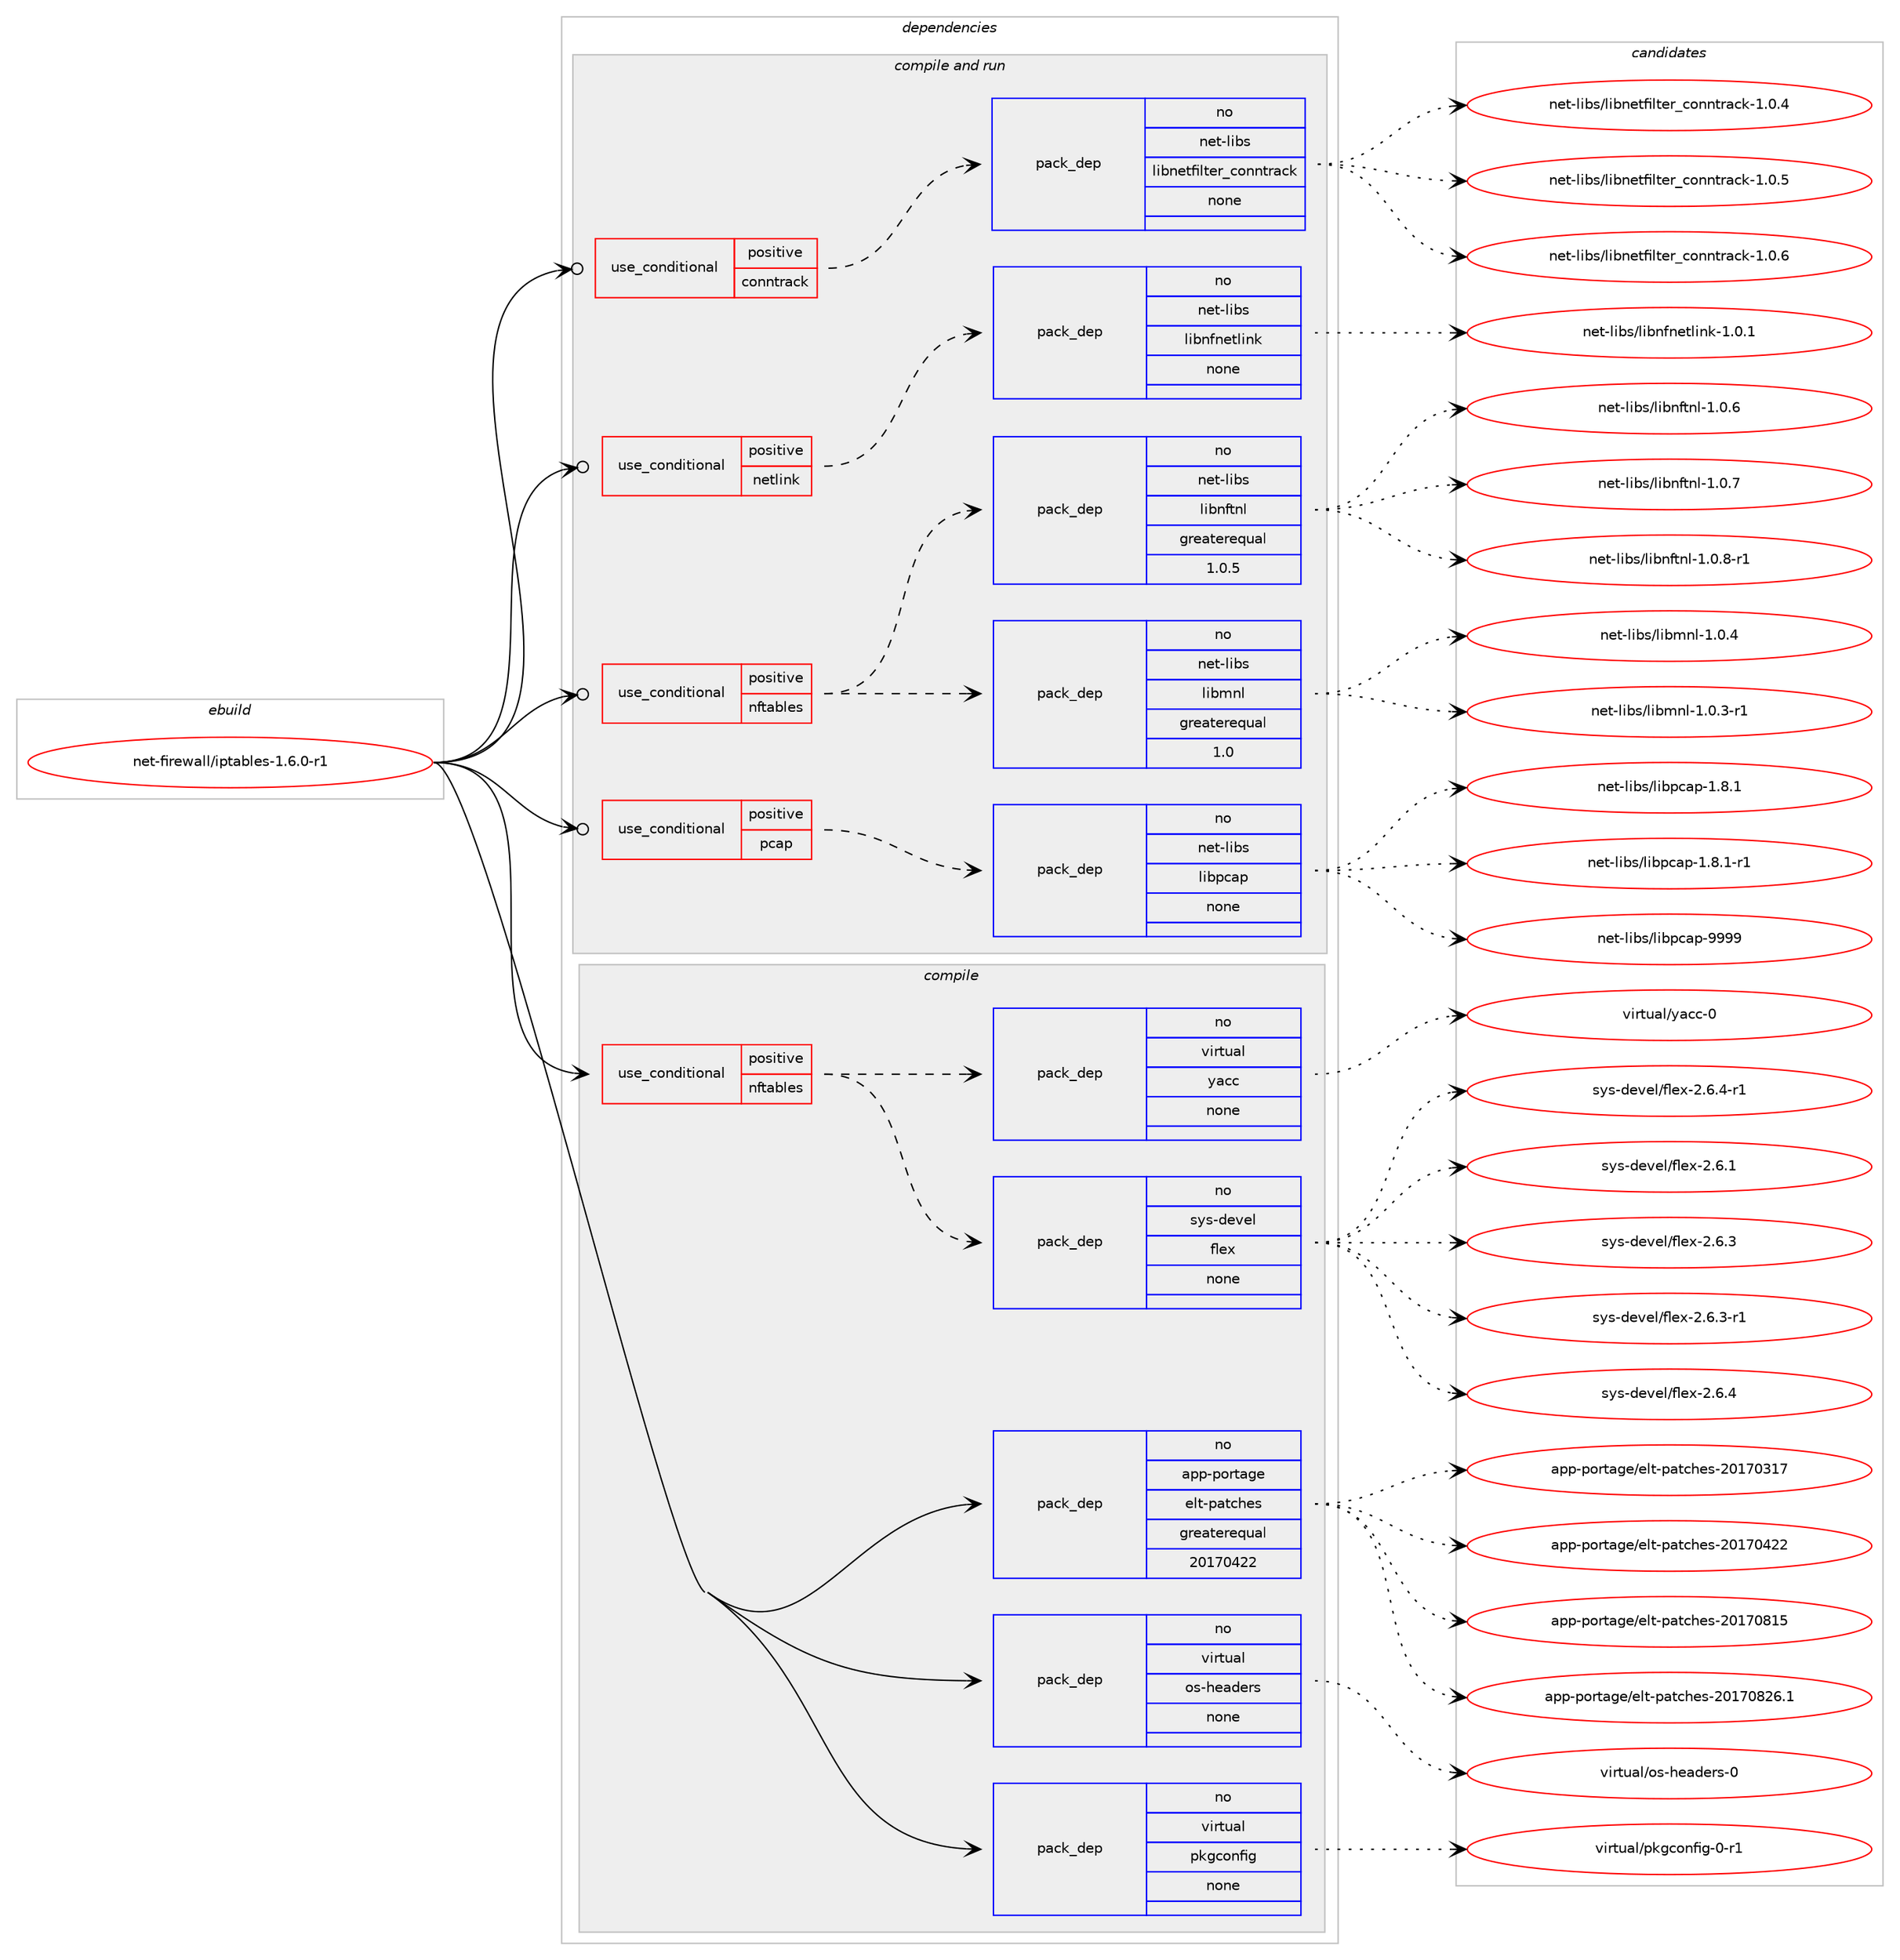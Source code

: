 digraph prolog {

# *************
# Graph options
# *************

newrank=true;
concentrate=true;
compound=true;
graph [rankdir=LR,fontname=Helvetica,fontsize=10,ranksep=1.5];#, ranksep=2.5, nodesep=0.2];
edge  [arrowhead=vee];
node  [fontname=Helvetica,fontsize=10];

# **********
# The ebuild
# **********

subgraph cluster_leftcol {
color=gray;
rank=same;
label=<<i>ebuild</i>>;
id [label="net-firewall/iptables-1.6.0-r1", color=red, width=4, href="../net-firewall/iptables-1.6.0-r1.svg"];
}

# ****************
# The dependencies
# ****************

subgraph cluster_midcol {
color=gray;
label=<<i>dependencies</i>>;
subgraph cluster_compile {
fillcolor="#eeeeee";
style=filled;
label=<<i>compile</i>>;
subgraph cond101177 {
dependency408884 [label=<<TABLE BORDER="0" CELLBORDER="1" CELLSPACING="0" CELLPADDING="4"><TR><TD ROWSPAN="3" CELLPADDING="10">use_conditional</TD></TR><TR><TD>positive</TD></TR><TR><TD>nftables</TD></TR></TABLE>>, shape=none, color=red];
subgraph pack300950 {
dependency408885 [label=<<TABLE BORDER="0" CELLBORDER="1" CELLSPACING="0" CELLPADDING="4" WIDTH="220"><TR><TD ROWSPAN="6" CELLPADDING="30">pack_dep</TD></TR><TR><TD WIDTH="110">no</TD></TR><TR><TD>sys-devel</TD></TR><TR><TD>flex</TD></TR><TR><TD>none</TD></TR><TR><TD></TD></TR></TABLE>>, shape=none, color=blue];
}
dependency408884:e -> dependency408885:w [weight=20,style="dashed",arrowhead="vee"];
subgraph pack300951 {
dependency408886 [label=<<TABLE BORDER="0" CELLBORDER="1" CELLSPACING="0" CELLPADDING="4" WIDTH="220"><TR><TD ROWSPAN="6" CELLPADDING="30">pack_dep</TD></TR><TR><TD WIDTH="110">no</TD></TR><TR><TD>virtual</TD></TR><TR><TD>yacc</TD></TR><TR><TD>none</TD></TR><TR><TD></TD></TR></TABLE>>, shape=none, color=blue];
}
dependency408884:e -> dependency408886:w [weight=20,style="dashed",arrowhead="vee"];
}
id:e -> dependency408884:w [weight=20,style="solid",arrowhead="vee"];
subgraph pack300952 {
dependency408887 [label=<<TABLE BORDER="0" CELLBORDER="1" CELLSPACING="0" CELLPADDING="4" WIDTH="220"><TR><TD ROWSPAN="6" CELLPADDING="30">pack_dep</TD></TR><TR><TD WIDTH="110">no</TD></TR><TR><TD>app-portage</TD></TR><TR><TD>elt-patches</TD></TR><TR><TD>greaterequal</TD></TR><TR><TD>20170422</TD></TR></TABLE>>, shape=none, color=blue];
}
id:e -> dependency408887:w [weight=20,style="solid",arrowhead="vee"];
subgraph pack300953 {
dependency408888 [label=<<TABLE BORDER="0" CELLBORDER="1" CELLSPACING="0" CELLPADDING="4" WIDTH="220"><TR><TD ROWSPAN="6" CELLPADDING="30">pack_dep</TD></TR><TR><TD WIDTH="110">no</TD></TR><TR><TD>virtual</TD></TR><TR><TD>os-headers</TD></TR><TR><TD>none</TD></TR><TR><TD></TD></TR></TABLE>>, shape=none, color=blue];
}
id:e -> dependency408888:w [weight=20,style="solid",arrowhead="vee"];
subgraph pack300954 {
dependency408889 [label=<<TABLE BORDER="0" CELLBORDER="1" CELLSPACING="0" CELLPADDING="4" WIDTH="220"><TR><TD ROWSPAN="6" CELLPADDING="30">pack_dep</TD></TR><TR><TD WIDTH="110">no</TD></TR><TR><TD>virtual</TD></TR><TR><TD>pkgconfig</TD></TR><TR><TD>none</TD></TR><TR><TD></TD></TR></TABLE>>, shape=none, color=blue];
}
id:e -> dependency408889:w [weight=20,style="solid",arrowhead="vee"];
}
subgraph cluster_compileandrun {
fillcolor="#eeeeee";
style=filled;
label=<<i>compile and run</i>>;
subgraph cond101178 {
dependency408890 [label=<<TABLE BORDER="0" CELLBORDER="1" CELLSPACING="0" CELLPADDING="4"><TR><TD ROWSPAN="3" CELLPADDING="10">use_conditional</TD></TR><TR><TD>positive</TD></TR><TR><TD>conntrack</TD></TR></TABLE>>, shape=none, color=red];
subgraph pack300955 {
dependency408891 [label=<<TABLE BORDER="0" CELLBORDER="1" CELLSPACING="0" CELLPADDING="4" WIDTH="220"><TR><TD ROWSPAN="6" CELLPADDING="30">pack_dep</TD></TR><TR><TD WIDTH="110">no</TD></TR><TR><TD>net-libs</TD></TR><TR><TD>libnetfilter_conntrack</TD></TR><TR><TD>none</TD></TR><TR><TD></TD></TR></TABLE>>, shape=none, color=blue];
}
dependency408890:e -> dependency408891:w [weight=20,style="dashed",arrowhead="vee"];
}
id:e -> dependency408890:w [weight=20,style="solid",arrowhead="odotvee"];
subgraph cond101179 {
dependency408892 [label=<<TABLE BORDER="0" CELLBORDER="1" CELLSPACING="0" CELLPADDING="4"><TR><TD ROWSPAN="3" CELLPADDING="10">use_conditional</TD></TR><TR><TD>positive</TD></TR><TR><TD>netlink</TD></TR></TABLE>>, shape=none, color=red];
subgraph pack300956 {
dependency408893 [label=<<TABLE BORDER="0" CELLBORDER="1" CELLSPACING="0" CELLPADDING="4" WIDTH="220"><TR><TD ROWSPAN="6" CELLPADDING="30">pack_dep</TD></TR><TR><TD WIDTH="110">no</TD></TR><TR><TD>net-libs</TD></TR><TR><TD>libnfnetlink</TD></TR><TR><TD>none</TD></TR><TR><TD></TD></TR></TABLE>>, shape=none, color=blue];
}
dependency408892:e -> dependency408893:w [weight=20,style="dashed",arrowhead="vee"];
}
id:e -> dependency408892:w [weight=20,style="solid",arrowhead="odotvee"];
subgraph cond101180 {
dependency408894 [label=<<TABLE BORDER="0" CELLBORDER="1" CELLSPACING="0" CELLPADDING="4"><TR><TD ROWSPAN="3" CELLPADDING="10">use_conditional</TD></TR><TR><TD>positive</TD></TR><TR><TD>nftables</TD></TR></TABLE>>, shape=none, color=red];
subgraph pack300957 {
dependency408895 [label=<<TABLE BORDER="0" CELLBORDER="1" CELLSPACING="0" CELLPADDING="4" WIDTH="220"><TR><TD ROWSPAN="6" CELLPADDING="30">pack_dep</TD></TR><TR><TD WIDTH="110">no</TD></TR><TR><TD>net-libs</TD></TR><TR><TD>libmnl</TD></TR><TR><TD>greaterequal</TD></TR><TR><TD>1.0</TD></TR></TABLE>>, shape=none, color=blue];
}
dependency408894:e -> dependency408895:w [weight=20,style="dashed",arrowhead="vee"];
subgraph pack300958 {
dependency408896 [label=<<TABLE BORDER="0" CELLBORDER="1" CELLSPACING="0" CELLPADDING="4" WIDTH="220"><TR><TD ROWSPAN="6" CELLPADDING="30">pack_dep</TD></TR><TR><TD WIDTH="110">no</TD></TR><TR><TD>net-libs</TD></TR><TR><TD>libnftnl</TD></TR><TR><TD>greaterequal</TD></TR><TR><TD>1.0.5</TD></TR></TABLE>>, shape=none, color=blue];
}
dependency408894:e -> dependency408896:w [weight=20,style="dashed",arrowhead="vee"];
}
id:e -> dependency408894:w [weight=20,style="solid",arrowhead="odotvee"];
subgraph cond101181 {
dependency408897 [label=<<TABLE BORDER="0" CELLBORDER="1" CELLSPACING="0" CELLPADDING="4"><TR><TD ROWSPAN="3" CELLPADDING="10">use_conditional</TD></TR><TR><TD>positive</TD></TR><TR><TD>pcap</TD></TR></TABLE>>, shape=none, color=red];
subgraph pack300959 {
dependency408898 [label=<<TABLE BORDER="0" CELLBORDER="1" CELLSPACING="0" CELLPADDING="4" WIDTH="220"><TR><TD ROWSPAN="6" CELLPADDING="30">pack_dep</TD></TR><TR><TD WIDTH="110">no</TD></TR><TR><TD>net-libs</TD></TR><TR><TD>libpcap</TD></TR><TR><TD>none</TD></TR><TR><TD></TD></TR></TABLE>>, shape=none, color=blue];
}
dependency408897:e -> dependency408898:w [weight=20,style="dashed",arrowhead="vee"];
}
id:e -> dependency408897:w [weight=20,style="solid",arrowhead="odotvee"];
}
subgraph cluster_run {
fillcolor="#eeeeee";
style=filled;
label=<<i>run</i>>;
}
}

# **************
# The candidates
# **************

subgraph cluster_choices {
rank=same;
color=gray;
label=<<i>candidates</i>>;

subgraph choice300950 {
color=black;
nodesep=1;
choice1151211154510010111810110847102108101120455046544649 [label="sys-devel/flex-2.6.1", color=red, width=4,href="../sys-devel/flex-2.6.1.svg"];
choice1151211154510010111810110847102108101120455046544651 [label="sys-devel/flex-2.6.3", color=red, width=4,href="../sys-devel/flex-2.6.3.svg"];
choice11512111545100101118101108471021081011204550465446514511449 [label="sys-devel/flex-2.6.3-r1", color=red, width=4,href="../sys-devel/flex-2.6.3-r1.svg"];
choice1151211154510010111810110847102108101120455046544652 [label="sys-devel/flex-2.6.4", color=red, width=4,href="../sys-devel/flex-2.6.4.svg"];
choice11512111545100101118101108471021081011204550465446524511449 [label="sys-devel/flex-2.6.4-r1", color=red, width=4,href="../sys-devel/flex-2.6.4-r1.svg"];
dependency408885:e -> choice1151211154510010111810110847102108101120455046544649:w [style=dotted,weight="100"];
dependency408885:e -> choice1151211154510010111810110847102108101120455046544651:w [style=dotted,weight="100"];
dependency408885:e -> choice11512111545100101118101108471021081011204550465446514511449:w [style=dotted,weight="100"];
dependency408885:e -> choice1151211154510010111810110847102108101120455046544652:w [style=dotted,weight="100"];
dependency408885:e -> choice11512111545100101118101108471021081011204550465446524511449:w [style=dotted,weight="100"];
}
subgraph choice300951 {
color=black;
nodesep=1;
choice11810511411611797108471219799994548 [label="virtual/yacc-0", color=red, width=4,href="../virtual/yacc-0.svg"];
dependency408886:e -> choice11810511411611797108471219799994548:w [style=dotted,weight="100"];
}
subgraph choice300952 {
color=black;
nodesep=1;
choice97112112451121111141169710310147101108116451129711699104101115455048495548514955 [label="app-portage/elt-patches-20170317", color=red, width=4,href="../app-portage/elt-patches-20170317.svg"];
choice97112112451121111141169710310147101108116451129711699104101115455048495548525050 [label="app-portage/elt-patches-20170422", color=red, width=4,href="../app-portage/elt-patches-20170422.svg"];
choice97112112451121111141169710310147101108116451129711699104101115455048495548564953 [label="app-portage/elt-patches-20170815", color=red, width=4,href="../app-portage/elt-patches-20170815.svg"];
choice971121124511211111411697103101471011081164511297116991041011154550484955485650544649 [label="app-portage/elt-patches-20170826.1", color=red, width=4,href="../app-portage/elt-patches-20170826.1.svg"];
dependency408887:e -> choice97112112451121111141169710310147101108116451129711699104101115455048495548514955:w [style=dotted,weight="100"];
dependency408887:e -> choice97112112451121111141169710310147101108116451129711699104101115455048495548525050:w [style=dotted,weight="100"];
dependency408887:e -> choice97112112451121111141169710310147101108116451129711699104101115455048495548564953:w [style=dotted,weight="100"];
dependency408887:e -> choice971121124511211111411697103101471011081164511297116991041011154550484955485650544649:w [style=dotted,weight="100"];
}
subgraph choice300953 {
color=black;
nodesep=1;
choice118105114116117971084711111545104101971001011141154548 [label="virtual/os-headers-0", color=red, width=4,href="../virtual/os-headers-0.svg"];
dependency408888:e -> choice118105114116117971084711111545104101971001011141154548:w [style=dotted,weight="100"];
}
subgraph choice300954 {
color=black;
nodesep=1;
choice11810511411611797108471121071039911111010210510345484511449 [label="virtual/pkgconfig-0-r1", color=red, width=4,href="../virtual/pkgconfig-0-r1.svg"];
dependency408889:e -> choice11810511411611797108471121071039911111010210510345484511449:w [style=dotted,weight="100"];
}
subgraph choice300955 {
color=black;
nodesep=1;
choice1101011164510810598115471081059811010111610210510811610111495991111101101161149799107454946484652 [label="net-libs/libnetfilter_conntrack-1.0.4", color=red, width=4,href="../net-libs/libnetfilter_conntrack-1.0.4.svg"];
choice1101011164510810598115471081059811010111610210510811610111495991111101101161149799107454946484653 [label="net-libs/libnetfilter_conntrack-1.0.5", color=red, width=4,href="../net-libs/libnetfilter_conntrack-1.0.5.svg"];
choice1101011164510810598115471081059811010111610210510811610111495991111101101161149799107454946484654 [label="net-libs/libnetfilter_conntrack-1.0.6", color=red, width=4,href="../net-libs/libnetfilter_conntrack-1.0.6.svg"];
dependency408891:e -> choice1101011164510810598115471081059811010111610210510811610111495991111101101161149799107454946484652:w [style=dotted,weight="100"];
dependency408891:e -> choice1101011164510810598115471081059811010111610210510811610111495991111101101161149799107454946484653:w [style=dotted,weight="100"];
dependency408891:e -> choice1101011164510810598115471081059811010111610210510811610111495991111101101161149799107454946484654:w [style=dotted,weight="100"];
}
subgraph choice300956 {
color=black;
nodesep=1;
choice11010111645108105981154710810598110102110101116108105110107454946484649 [label="net-libs/libnfnetlink-1.0.1", color=red, width=4,href="../net-libs/libnfnetlink-1.0.1.svg"];
dependency408893:e -> choice11010111645108105981154710810598110102110101116108105110107454946484649:w [style=dotted,weight="100"];
}
subgraph choice300957 {
color=black;
nodesep=1;
choice110101116451081059811547108105981091101084549464846514511449 [label="net-libs/libmnl-1.0.3-r1", color=red, width=4,href="../net-libs/libmnl-1.0.3-r1.svg"];
choice11010111645108105981154710810598109110108454946484652 [label="net-libs/libmnl-1.0.4", color=red, width=4,href="../net-libs/libmnl-1.0.4.svg"];
dependency408895:e -> choice110101116451081059811547108105981091101084549464846514511449:w [style=dotted,weight="100"];
dependency408895:e -> choice11010111645108105981154710810598109110108454946484652:w [style=dotted,weight="100"];
}
subgraph choice300958 {
color=black;
nodesep=1;
choice11010111645108105981154710810598110102116110108454946484654 [label="net-libs/libnftnl-1.0.6", color=red, width=4,href="../net-libs/libnftnl-1.0.6.svg"];
choice11010111645108105981154710810598110102116110108454946484655 [label="net-libs/libnftnl-1.0.7", color=red, width=4,href="../net-libs/libnftnl-1.0.7.svg"];
choice110101116451081059811547108105981101021161101084549464846564511449 [label="net-libs/libnftnl-1.0.8-r1", color=red, width=4,href="../net-libs/libnftnl-1.0.8-r1.svg"];
dependency408896:e -> choice11010111645108105981154710810598110102116110108454946484654:w [style=dotted,weight="100"];
dependency408896:e -> choice11010111645108105981154710810598110102116110108454946484655:w [style=dotted,weight="100"];
dependency408896:e -> choice110101116451081059811547108105981101021161101084549464846564511449:w [style=dotted,weight="100"];
}
subgraph choice300959 {
color=black;
nodesep=1;
choice110101116451081059811547108105981129997112454946564649 [label="net-libs/libpcap-1.8.1", color=red, width=4,href="../net-libs/libpcap-1.8.1.svg"];
choice1101011164510810598115471081059811299971124549465646494511449 [label="net-libs/libpcap-1.8.1-r1", color=red, width=4,href="../net-libs/libpcap-1.8.1-r1.svg"];
choice1101011164510810598115471081059811299971124557575757 [label="net-libs/libpcap-9999", color=red, width=4,href="../net-libs/libpcap-9999.svg"];
dependency408898:e -> choice110101116451081059811547108105981129997112454946564649:w [style=dotted,weight="100"];
dependency408898:e -> choice1101011164510810598115471081059811299971124549465646494511449:w [style=dotted,weight="100"];
dependency408898:e -> choice1101011164510810598115471081059811299971124557575757:w [style=dotted,weight="100"];
}
}

}
